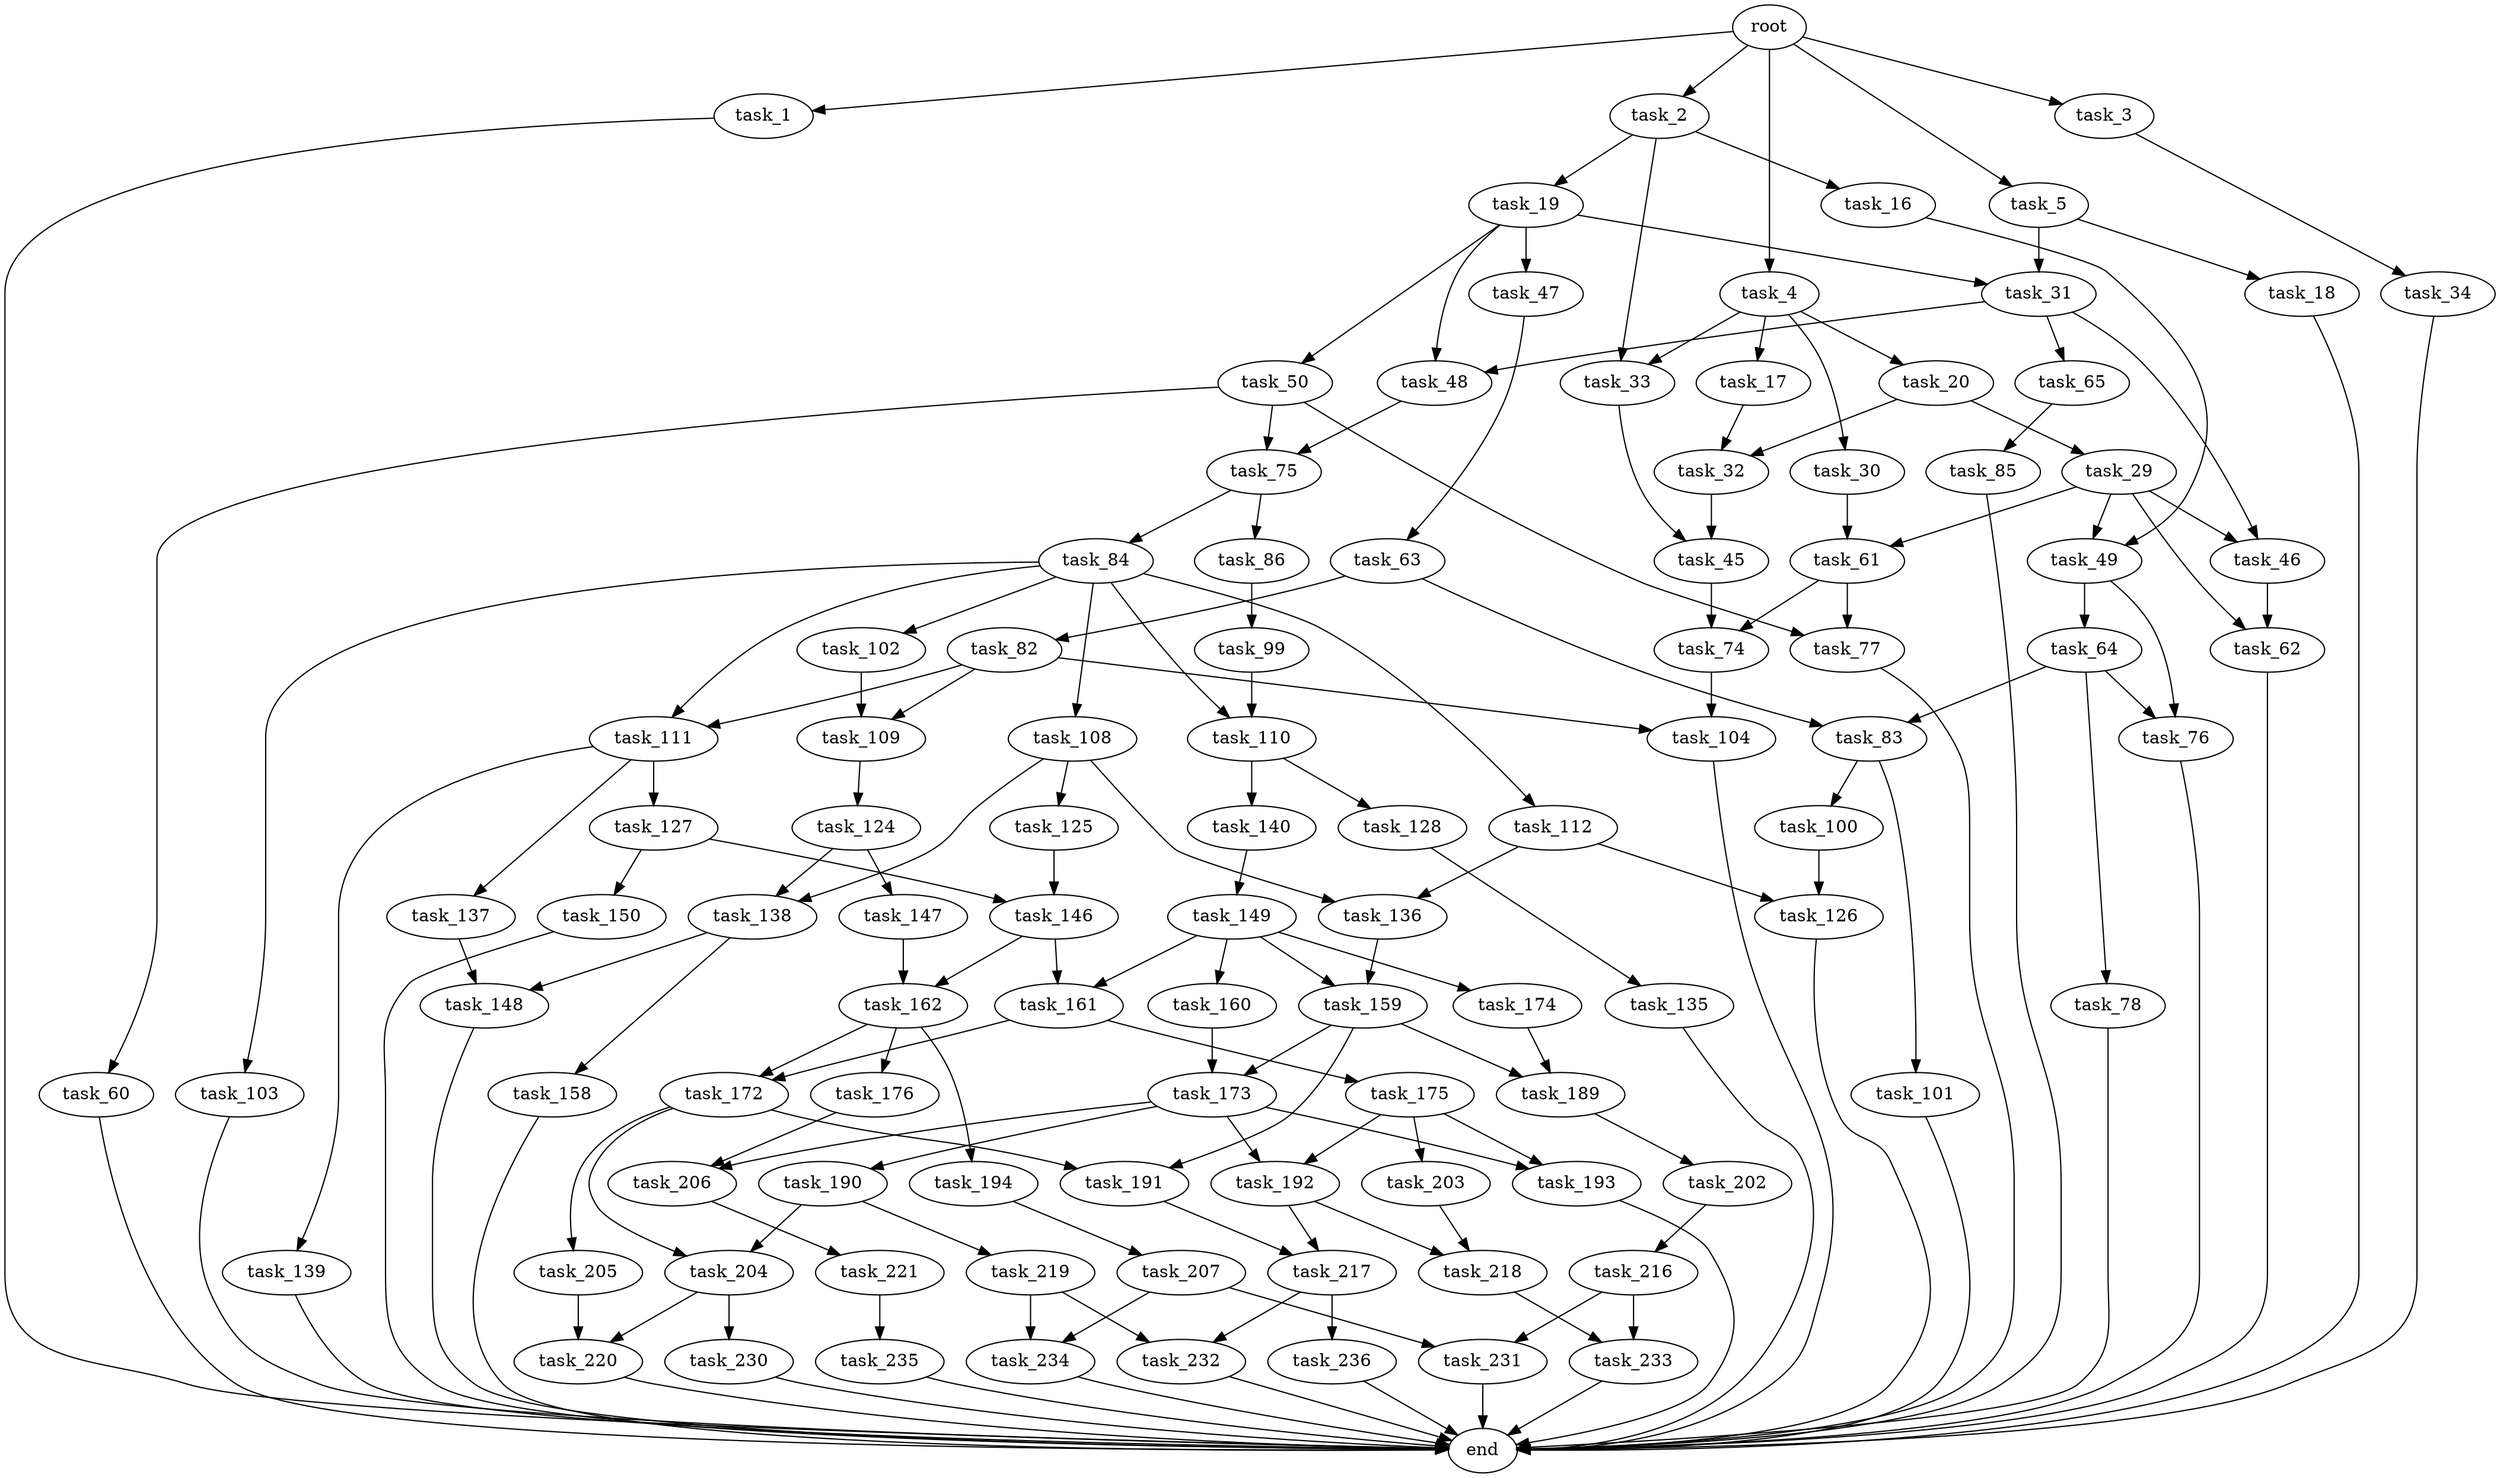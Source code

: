 digraph G {
  root [size="0.000000"];
  task_1 [size="26475817566.000000"];
  task_2 [size="68719476736.000000"];
  task_3 [size="46226130996.000000"];
  task_4 [size="7897732725.000000"];
  task_5 [size="187333102326.000000"];
  end [size="0.000000"];
  task_16 [size="782757789696.000000"];
  task_19 [size="34498111358.000000"];
  task_33 [size="5727071774.000000"];
  task_34 [size="2029568631.000000"];
  task_17 [size="68719476736.000000"];
  task_20 [size="10938775213.000000"];
  task_30 [size="38642151130.000000"];
  task_18 [size="358753181664.000000"];
  task_31 [size="7127663760.000000"];
  task_49 [size="25385065976.000000"];
  task_32 [size="32171655672.000000"];
  task_47 [size="2111058272.000000"];
  task_48 [size="33113243380.000000"];
  task_50 [size="40927334011.000000"];
  task_29 [size="296548196292.000000"];
  task_46 [size="134217728000.000000"];
  task_61 [size="24245806828.000000"];
  task_62 [size="134217728000.000000"];
  task_65 [size="4083464488.000000"];
  task_45 [size="1073741824000.000000"];
  task_74 [size="484034433168.000000"];
  task_63 [size="15222445572.000000"];
  task_75 [size="106610084536.000000"];
  task_64 [size="92942751100.000000"];
  task_76 [size="196153108728.000000"];
  task_60 [size="18288247733.000000"];
  task_77 [size="23369593850.000000"];
  task_82 [size="35296912203.000000"];
  task_83 [size="837098173816.000000"];
  task_78 [size="87845959408.000000"];
  task_85 [size="7784695167.000000"];
  task_104 [size="124661034900.000000"];
  task_84 [size="68719476736.000000"];
  task_86 [size="26937015424.000000"];
  task_109 [size="18876465634.000000"];
  task_111 [size="782757789696.000000"];
  task_100 [size="6925922012.000000"];
  task_101 [size="549755813888.000000"];
  task_102 [size="134217728000.000000"];
  task_103 [size="607394725132.000000"];
  task_108 [size="659088609.000000"];
  task_110 [size="473259224432.000000"];
  task_112 [size="549755813888.000000"];
  task_99 [size="1068419554863.000000"];
  task_126 [size="549755813888.000000"];
  task_125 [size="1884621156.000000"];
  task_136 [size="753770135040.000000"];
  task_138 [size="77519126184.000000"];
  task_124 [size="368293445632.000000"];
  task_128 [size="8589934592.000000"];
  task_140 [size="134217728000.000000"];
  task_127 [size="549755813888.000000"];
  task_137 [size="51725230647.000000"];
  task_139 [size="38925134938.000000"];
  task_147 [size="25342441995.000000"];
  task_146 [size="28991029248.000000"];
  task_150 [size="782757789696.000000"];
  task_135 [size="8949092427.000000"];
  task_159 [size="17182169269.000000"];
  task_148 [size="713747101316.000000"];
  task_158 [size="7375610719.000000"];
  task_149 [size="166009832092.000000"];
  task_161 [size="8589934592.000000"];
  task_162 [size="1073741824000.000000"];
  task_160 [size="20686523337.000000"];
  task_174 [size="14805321555.000000"];
  task_173 [size="1555902655.000000"];
  task_189 [size="33207348904.000000"];
  task_191 [size="379721952312.000000"];
  task_172 [size="782757789696.000000"];
  task_175 [size="1073741824000.000000"];
  task_176 [size="19104682412.000000"];
  task_194 [size="9988268904.000000"];
  task_204 [size="28991029248.000000"];
  task_205 [size="192492426020.000000"];
  task_190 [size="134217728000.000000"];
  task_192 [size="6833194655.000000"];
  task_193 [size="315214182931.000000"];
  task_206 [size="12702552216.000000"];
  task_203 [size="2413807132.000000"];
  task_202 [size="11945771300.000000"];
  task_219 [size="134217728000.000000"];
  task_217 [size="68719476736.000000"];
  task_218 [size="18851171900.000000"];
  task_207 [size="3236003695.000000"];
  task_216 [size="368293445632.000000"];
  task_220 [size="367626858947.000000"];
  task_230 [size="761088068736.000000"];
  task_221 [size="72251175202.000000"];
  task_231 [size="54849762997.000000"];
  task_234 [size="1073741824000.000000"];
  task_233 [size="74521581801.000000"];
  task_232 [size="12907797630.000000"];
  task_236 [size="2803863566.000000"];
  task_235 [size="68719476736.000000"];

  root -> task_1 [size="1.000000"];
  root -> task_2 [size="1.000000"];
  root -> task_3 [size="1.000000"];
  root -> task_4 [size="1.000000"];
  root -> task_5 [size="1.000000"];
  task_1 -> end [size="1.000000"];
  task_2 -> task_16 [size="134217728.000000"];
  task_2 -> task_19 [size="134217728.000000"];
  task_2 -> task_33 [size="134217728.000000"];
  task_3 -> task_34 [size="134217728.000000"];
  task_4 -> task_17 [size="838860800.000000"];
  task_4 -> task_20 [size="838860800.000000"];
  task_4 -> task_30 [size="838860800.000000"];
  task_4 -> task_33 [size="838860800.000000"];
  task_5 -> task_18 [size="209715200.000000"];
  task_5 -> task_31 [size="209715200.000000"];
  task_16 -> task_49 [size="679477248.000000"];
  task_19 -> task_31 [size="75497472.000000"];
  task_19 -> task_47 [size="75497472.000000"];
  task_19 -> task_48 [size="75497472.000000"];
  task_19 -> task_50 [size="75497472.000000"];
  task_33 -> task_45 [size="134217728.000000"];
  task_34 -> end [size="1.000000"];
  task_17 -> task_32 [size="134217728.000000"];
  task_20 -> task_29 [size="679477248.000000"];
  task_20 -> task_32 [size="679477248.000000"];
  task_30 -> task_61 [size="33554432.000000"];
  task_18 -> end [size="1.000000"];
  task_31 -> task_46 [size="33554432.000000"];
  task_31 -> task_48 [size="33554432.000000"];
  task_31 -> task_65 [size="33554432.000000"];
  task_49 -> task_64 [size="536870912.000000"];
  task_49 -> task_76 [size="536870912.000000"];
  task_32 -> task_45 [size="838860800.000000"];
  task_47 -> task_63 [size="33554432.000000"];
  task_48 -> task_75 [size="33554432.000000"];
  task_50 -> task_60 [size="33554432.000000"];
  task_50 -> task_75 [size="33554432.000000"];
  task_50 -> task_77 [size="33554432.000000"];
  task_29 -> task_46 [size="411041792.000000"];
  task_29 -> task_49 [size="411041792.000000"];
  task_29 -> task_61 [size="411041792.000000"];
  task_29 -> task_62 [size="411041792.000000"];
  task_46 -> task_62 [size="209715200.000000"];
  task_61 -> task_74 [size="679477248.000000"];
  task_61 -> task_77 [size="679477248.000000"];
  task_62 -> end [size="1.000000"];
  task_65 -> task_85 [size="134217728.000000"];
  task_45 -> task_74 [size="838860800.000000"];
  task_74 -> task_104 [size="536870912.000000"];
  task_63 -> task_82 [size="411041792.000000"];
  task_63 -> task_83 [size="411041792.000000"];
  task_75 -> task_84 [size="75497472.000000"];
  task_75 -> task_86 [size="75497472.000000"];
  task_64 -> task_76 [size="75497472.000000"];
  task_64 -> task_78 [size="75497472.000000"];
  task_64 -> task_83 [size="75497472.000000"];
  task_76 -> end [size="1.000000"];
  task_60 -> end [size="1.000000"];
  task_77 -> end [size="1.000000"];
  task_82 -> task_104 [size="838860800.000000"];
  task_82 -> task_109 [size="838860800.000000"];
  task_82 -> task_111 [size="838860800.000000"];
  task_83 -> task_100 [size="679477248.000000"];
  task_83 -> task_101 [size="679477248.000000"];
  task_78 -> end [size="1.000000"];
  task_85 -> end [size="1.000000"];
  task_104 -> end [size="1.000000"];
  task_84 -> task_102 [size="134217728.000000"];
  task_84 -> task_103 [size="134217728.000000"];
  task_84 -> task_108 [size="134217728.000000"];
  task_84 -> task_110 [size="134217728.000000"];
  task_84 -> task_111 [size="134217728.000000"];
  task_84 -> task_112 [size="134217728.000000"];
  task_86 -> task_99 [size="536870912.000000"];
  task_109 -> task_124 [size="838860800.000000"];
  task_111 -> task_127 [size="679477248.000000"];
  task_111 -> task_137 [size="679477248.000000"];
  task_111 -> task_139 [size="679477248.000000"];
  task_100 -> task_126 [size="301989888.000000"];
  task_101 -> end [size="1.000000"];
  task_102 -> task_109 [size="209715200.000000"];
  task_103 -> end [size="1.000000"];
  task_108 -> task_125 [size="75497472.000000"];
  task_108 -> task_136 [size="75497472.000000"];
  task_108 -> task_138 [size="75497472.000000"];
  task_110 -> task_128 [size="838860800.000000"];
  task_110 -> task_140 [size="838860800.000000"];
  task_112 -> task_126 [size="536870912.000000"];
  task_112 -> task_136 [size="536870912.000000"];
  task_99 -> task_110 [size="679477248.000000"];
  task_126 -> end [size="1.000000"];
  task_125 -> task_146 [size="134217728.000000"];
  task_136 -> task_159 [size="536870912.000000"];
  task_138 -> task_148 [size="134217728.000000"];
  task_138 -> task_158 [size="134217728.000000"];
  task_124 -> task_138 [size="411041792.000000"];
  task_124 -> task_147 [size="411041792.000000"];
  task_128 -> task_135 [size="33554432.000000"];
  task_140 -> task_149 [size="209715200.000000"];
  task_127 -> task_146 [size="536870912.000000"];
  task_127 -> task_150 [size="536870912.000000"];
  task_137 -> task_148 [size="75497472.000000"];
  task_139 -> end [size="1.000000"];
  task_147 -> task_162 [size="411041792.000000"];
  task_146 -> task_161 [size="75497472.000000"];
  task_146 -> task_162 [size="75497472.000000"];
  task_150 -> end [size="1.000000"];
  task_135 -> end [size="1.000000"];
  task_159 -> task_173 [size="301989888.000000"];
  task_159 -> task_189 [size="301989888.000000"];
  task_159 -> task_191 [size="301989888.000000"];
  task_148 -> end [size="1.000000"];
  task_158 -> end [size="1.000000"];
  task_149 -> task_159 [size="536870912.000000"];
  task_149 -> task_160 [size="536870912.000000"];
  task_149 -> task_161 [size="536870912.000000"];
  task_149 -> task_174 [size="536870912.000000"];
  task_161 -> task_172 [size="33554432.000000"];
  task_161 -> task_175 [size="33554432.000000"];
  task_162 -> task_172 [size="838860800.000000"];
  task_162 -> task_176 [size="838860800.000000"];
  task_162 -> task_194 [size="838860800.000000"];
  task_160 -> task_173 [size="411041792.000000"];
  task_174 -> task_189 [size="679477248.000000"];
  task_173 -> task_190 [size="33554432.000000"];
  task_173 -> task_192 [size="33554432.000000"];
  task_173 -> task_193 [size="33554432.000000"];
  task_173 -> task_206 [size="33554432.000000"];
  task_189 -> task_202 [size="75497472.000000"];
  task_191 -> task_217 [size="411041792.000000"];
  task_172 -> task_191 [size="679477248.000000"];
  task_172 -> task_204 [size="679477248.000000"];
  task_172 -> task_205 [size="679477248.000000"];
  task_175 -> task_192 [size="838860800.000000"];
  task_175 -> task_193 [size="838860800.000000"];
  task_175 -> task_203 [size="838860800.000000"];
  task_176 -> task_206 [size="838860800.000000"];
  task_194 -> task_207 [size="679477248.000000"];
  task_204 -> task_220 [size="75497472.000000"];
  task_204 -> task_230 [size="75497472.000000"];
  task_205 -> task_220 [size="679477248.000000"];
  task_190 -> task_204 [size="209715200.000000"];
  task_190 -> task_219 [size="209715200.000000"];
  task_192 -> task_217 [size="209715200.000000"];
  task_192 -> task_218 [size="209715200.000000"];
  task_193 -> end [size="1.000000"];
  task_206 -> task_221 [size="536870912.000000"];
  task_203 -> task_218 [size="75497472.000000"];
  task_202 -> task_216 [size="838860800.000000"];
  task_219 -> task_232 [size="209715200.000000"];
  task_219 -> task_234 [size="209715200.000000"];
  task_217 -> task_232 [size="134217728.000000"];
  task_217 -> task_236 [size="134217728.000000"];
  task_218 -> task_233 [size="301989888.000000"];
  task_207 -> task_231 [size="75497472.000000"];
  task_207 -> task_234 [size="75497472.000000"];
  task_216 -> task_231 [size="411041792.000000"];
  task_216 -> task_233 [size="411041792.000000"];
  task_220 -> end [size="1.000000"];
  task_230 -> end [size="1.000000"];
  task_221 -> task_235 [size="75497472.000000"];
  task_231 -> end [size="1.000000"];
  task_234 -> end [size="1.000000"];
  task_233 -> end [size="1.000000"];
  task_232 -> end [size="1.000000"];
  task_236 -> end [size="1.000000"];
  task_235 -> end [size="1.000000"];
}

